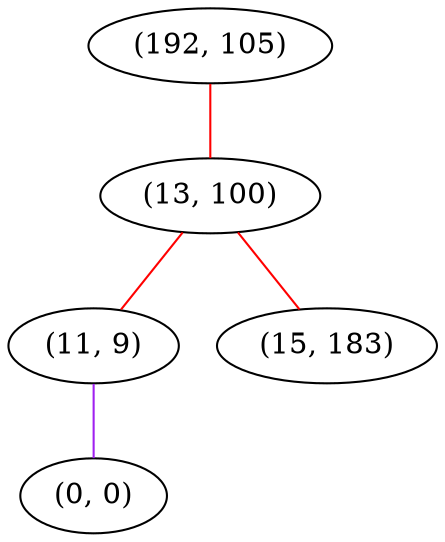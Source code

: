 graph "" {
"(192, 105)";
"(13, 100)";
"(11, 9)";
"(15, 183)";
"(0, 0)";
"(192, 105)" -- "(13, 100)"  [color=red, key=0, weight=1];
"(13, 100)" -- "(11, 9)"  [color=red, key=0, weight=1];
"(13, 100)" -- "(15, 183)"  [color=red, key=0, weight=1];
"(11, 9)" -- "(0, 0)"  [color=purple, key=0, weight=4];
}
